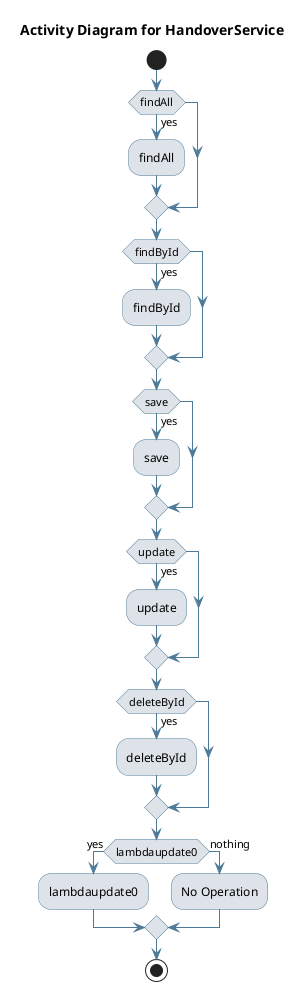 @startuml
skinparam activity {
 BackgroundColor #DEE3E9 
 BorderColor #4D7A97 
 ArrowColor #4D7A97 
}
!pragma useVerticalIf on
start
title Activity Diagram for HandoverService

if (findAll) then (yes)
:findAll;
endif
if (findById) then (yes)
:findById;
endif
if (save) then (yes)
:save;
endif
if (update) then (yes)
:update;
endif
if (deleteById) then (yes)
:deleteById;
endif
if (lambdaupdate0) then (yes)
:lambdaupdate0;
else (nothing)
:No Operation;
endif
stop
@enduml
